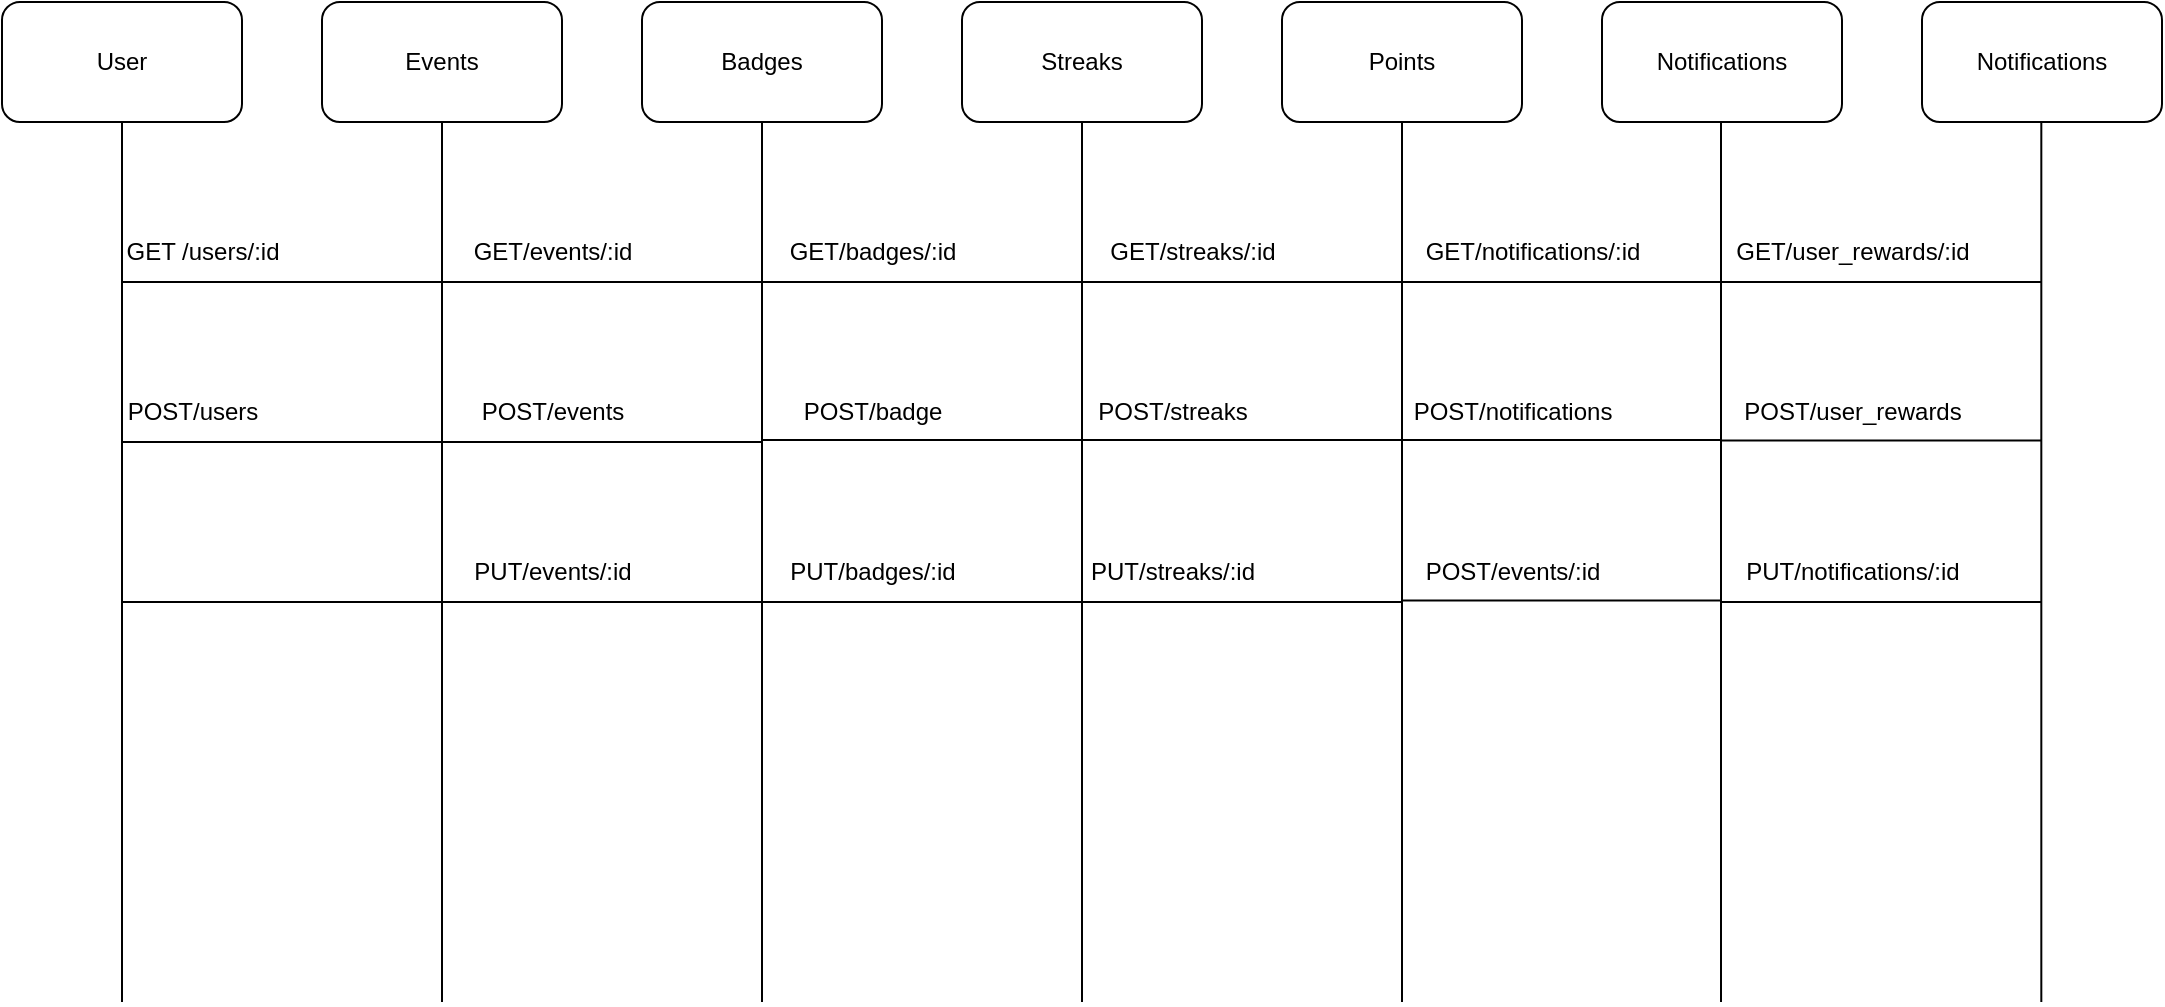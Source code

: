 <mxfile version="28.1.1">
  <diagram name="Page-1" id="ufO0_83BXQ8kzeVpzaxH">
    <mxGraphModel dx="974" dy="507" grid="1" gridSize="10" guides="1" tooltips="1" connect="1" arrows="1" fold="1" page="1" pageScale="1" pageWidth="1169" pageHeight="827" math="0" shadow="0">
      <root>
        <mxCell id="0" />
        <mxCell id="1" parent="0" />
        <mxCell id="kvZrBagIpwXTD3F2PiOv-2" value="User" style="rounded=1;whiteSpace=wrap;html=1;" vertex="1" parent="1">
          <mxGeometry x="100" y="70" width="120" height="60" as="geometry" />
        </mxCell>
        <mxCell id="kvZrBagIpwXTD3F2PiOv-3" value="Badges" style="rounded=1;whiteSpace=wrap;html=1;" vertex="1" parent="1">
          <mxGeometry x="420" y="70" width="120" height="60" as="geometry" />
        </mxCell>
        <mxCell id="kvZrBagIpwXTD3F2PiOv-4" value="Streaks" style="rounded=1;whiteSpace=wrap;html=1;" vertex="1" parent="1">
          <mxGeometry x="580" y="70" width="120" height="60" as="geometry" />
        </mxCell>
        <mxCell id="kvZrBagIpwXTD3F2PiOv-5" value="Points" style="rounded=1;whiteSpace=wrap;html=1;" vertex="1" parent="1">
          <mxGeometry x="740" y="70" width="120" height="60" as="geometry" />
        </mxCell>
        <mxCell id="kvZrBagIpwXTD3F2PiOv-6" value="Events" style="rounded=1;whiteSpace=wrap;html=1;" vertex="1" parent="1">
          <mxGeometry x="260" y="70" width="120" height="60" as="geometry" />
        </mxCell>
        <mxCell id="kvZrBagIpwXTD3F2PiOv-7" value="Notifications" style="rounded=1;whiteSpace=wrap;html=1;" vertex="1" parent="1">
          <mxGeometry x="900" y="70" width="120" height="60" as="geometry" />
        </mxCell>
        <mxCell id="kvZrBagIpwXTD3F2PiOv-14" value="" style="endArrow=none;html=1;rounded=0;entryX=0.5;entryY=1;entryDx=0;entryDy=0;" edge="1" parent="1" target="kvZrBagIpwXTD3F2PiOv-3">
          <mxGeometry width="50" height="50" relative="1" as="geometry">
            <mxPoint x="480" y="570" as="sourcePoint" />
            <mxPoint x="340" y="150" as="targetPoint" />
          </mxGeometry>
        </mxCell>
        <mxCell id="kvZrBagIpwXTD3F2PiOv-16" value="" style="endArrow=none;html=1;rounded=0;entryX=0.5;entryY=1;entryDx=0;entryDy=0;" edge="1" parent="1" target="kvZrBagIpwXTD3F2PiOv-5">
          <mxGeometry width="50" height="50" relative="1" as="geometry">
            <mxPoint x="800" y="570" as="sourcePoint" />
            <mxPoint x="749.5" y="140" as="targetPoint" />
          </mxGeometry>
        </mxCell>
        <mxCell id="kvZrBagIpwXTD3F2PiOv-33" value="" style="endArrow=none;html=1;rounded=0;entryX=0.5;entryY=1;entryDx=0;entryDy=0;" edge="1" parent="1" target="kvZrBagIpwXTD3F2PiOv-2">
          <mxGeometry width="50" height="50" relative="1" as="geometry">
            <mxPoint x="160" y="570" as="sourcePoint" />
            <mxPoint x="185" y="250" as="targetPoint" />
          </mxGeometry>
        </mxCell>
        <mxCell id="kvZrBagIpwXTD3F2PiOv-62" value="" style="endArrow=none;html=1;rounded=0;entryX=0.5;entryY=1;entryDx=0;entryDy=0;" edge="1" parent="1" target="kvZrBagIpwXTD3F2PiOv-4">
          <mxGeometry width="50" height="50" relative="1" as="geometry">
            <mxPoint x="640" y="570" as="sourcePoint" />
            <mxPoint x="670" y="400" as="targetPoint" />
          </mxGeometry>
        </mxCell>
        <mxCell id="kvZrBagIpwXTD3F2PiOv-63" value="" style="endArrow=none;html=1;rounded=0;entryX=0.5;entryY=1;entryDx=0;entryDy=0;" edge="1" parent="1" target="kvZrBagIpwXTD3F2PiOv-6">
          <mxGeometry width="50" height="50" relative="1" as="geometry">
            <mxPoint x="320" y="570" as="sourcePoint" />
            <mxPoint x="370" y="400" as="targetPoint" />
          </mxGeometry>
        </mxCell>
        <mxCell id="kvZrBagIpwXTD3F2PiOv-64" value="GET /users/:id" style="text;html=1;align=center;verticalAlign=middle;resizable=0;points=[];autosize=1;strokeColor=none;fillColor=none;" vertex="1" parent="1">
          <mxGeometry x="150" y="180" width="100" height="30" as="geometry" />
        </mxCell>
        <mxCell id="kvZrBagIpwXTD3F2PiOv-66" value="" style="endArrow=none;html=1;rounded=0;" edge="1" parent="1">
          <mxGeometry width="50" height="50" relative="1" as="geometry">
            <mxPoint x="160" y="210" as="sourcePoint" />
            <mxPoint x="320" y="210" as="targetPoint" />
          </mxGeometry>
        </mxCell>
        <mxCell id="kvZrBagIpwXTD3F2PiOv-67" value="POST/users" style="text;html=1;align=center;verticalAlign=middle;resizable=0;points=[];autosize=1;strokeColor=none;fillColor=none;" vertex="1" parent="1">
          <mxGeometry x="150" y="260" width="90" height="30" as="geometry" />
        </mxCell>
        <mxCell id="kvZrBagIpwXTD3F2PiOv-69" value="" style="endArrow=none;html=1;rounded=0;" edge="1" parent="1">
          <mxGeometry width="50" height="50" relative="1" as="geometry">
            <mxPoint x="160" y="290" as="sourcePoint" />
            <mxPoint x="320" y="290" as="targetPoint" />
          </mxGeometry>
        </mxCell>
        <mxCell id="kvZrBagIpwXTD3F2PiOv-70" value="" style="endArrow=none;html=1;rounded=0;" edge="1" parent="1">
          <mxGeometry width="50" height="50" relative="1" as="geometry">
            <mxPoint x="160" y="370" as="sourcePoint" />
            <mxPoint x="320" y="370" as="targetPoint" />
          </mxGeometry>
        </mxCell>
        <mxCell id="kvZrBagIpwXTD3F2PiOv-72" value="" style="endArrow=none;html=1;rounded=0;" edge="1" parent="1">
          <mxGeometry width="50" height="50" relative="1" as="geometry">
            <mxPoint x="320" y="210" as="sourcePoint" />
            <mxPoint x="480" y="210" as="targetPoint" />
          </mxGeometry>
        </mxCell>
        <mxCell id="kvZrBagIpwXTD3F2PiOv-75" value="" style="endArrow=none;html=1;rounded=0;" edge="1" parent="1">
          <mxGeometry width="50" height="50" relative="1" as="geometry">
            <mxPoint x="480" y="210" as="sourcePoint" />
            <mxPoint x="640" y="210" as="targetPoint" />
          </mxGeometry>
        </mxCell>
        <mxCell id="kvZrBagIpwXTD3F2PiOv-76" value="" style="endArrow=none;html=1;rounded=0;" edge="1" parent="1">
          <mxGeometry width="50" height="50" relative="1" as="geometry">
            <mxPoint x="640" y="210" as="sourcePoint" />
            <mxPoint x="800" y="210" as="targetPoint" />
          </mxGeometry>
        </mxCell>
        <mxCell id="kvZrBagIpwXTD3F2PiOv-77" value="" style="endArrow=none;html=1;rounded=0;" edge="1" parent="1">
          <mxGeometry width="50" height="50" relative="1" as="geometry">
            <mxPoint x="800" y="210" as="sourcePoint" />
            <mxPoint x="960" y="210" as="targetPoint" />
          </mxGeometry>
        </mxCell>
        <mxCell id="kvZrBagIpwXTD3F2PiOv-78" value="" style="endArrow=none;html=1;rounded=0;entryX=0.5;entryY=1;entryDx=0;entryDy=0;" edge="1" parent="1">
          <mxGeometry width="50" height="50" relative="1" as="geometry">
            <mxPoint x="959.5" y="570" as="sourcePoint" />
            <mxPoint x="959.5" y="130" as="targetPoint" />
          </mxGeometry>
        </mxCell>
        <mxCell id="kvZrBagIpwXTD3F2PiOv-79" value="GET/events/:id" style="text;html=1;align=center;verticalAlign=middle;resizable=0;points=[];autosize=1;strokeColor=none;fillColor=none;" vertex="1" parent="1">
          <mxGeometry x="325" y="180" width="100" height="30" as="geometry" />
        </mxCell>
        <mxCell id="kvZrBagIpwXTD3F2PiOv-80" value="POST/events" style="text;html=1;align=center;verticalAlign=middle;resizable=0;points=[];autosize=1;strokeColor=none;fillColor=none;" vertex="1" parent="1">
          <mxGeometry x="330" y="260" width="90" height="30" as="geometry" />
        </mxCell>
        <mxCell id="kvZrBagIpwXTD3F2PiOv-81" value="PUT/events/:id" style="text;html=1;align=center;verticalAlign=middle;resizable=0;points=[];autosize=1;strokeColor=none;fillColor=none;" vertex="1" parent="1">
          <mxGeometry x="325" y="340" width="100" height="30" as="geometry" />
        </mxCell>
        <mxCell id="kvZrBagIpwXTD3F2PiOv-82" value="GET/badges/:id" style="text;html=1;align=center;verticalAlign=middle;resizable=0;points=[];autosize=1;strokeColor=none;fillColor=none;" vertex="1" parent="1">
          <mxGeometry x="480" y="180" width="110" height="30" as="geometry" />
        </mxCell>
        <mxCell id="kvZrBagIpwXTD3F2PiOv-83" value="POST/badge" style="text;html=1;align=center;verticalAlign=middle;resizable=0;points=[];autosize=1;strokeColor=none;fillColor=none;" vertex="1" parent="1">
          <mxGeometry x="490" y="260" width="90" height="30" as="geometry" />
        </mxCell>
        <mxCell id="kvZrBagIpwXTD3F2PiOv-84" value="" style="endArrow=none;html=1;rounded=0;" edge="1" parent="1">
          <mxGeometry width="50" height="50" relative="1" as="geometry">
            <mxPoint x="320" y="290" as="sourcePoint" />
            <mxPoint x="480" y="290" as="targetPoint" />
          </mxGeometry>
        </mxCell>
        <mxCell id="kvZrBagIpwXTD3F2PiOv-85" value="" style="endArrow=none;html=1;rounded=0;" edge="1" parent="1">
          <mxGeometry width="50" height="50" relative="1" as="geometry">
            <mxPoint x="480" y="289" as="sourcePoint" />
            <mxPoint x="640" y="289" as="targetPoint" />
          </mxGeometry>
        </mxCell>
        <mxCell id="kvZrBagIpwXTD3F2PiOv-86" value="" style="endArrow=none;html=1;rounded=0;" edge="1" parent="1">
          <mxGeometry width="50" height="50" relative="1" as="geometry">
            <mxPoint x="640" y="289" as="sourcePoint" />
            <mxPoint x="800" y="289" as="targetPoint" />
          </mxGeometry>
        </mxCell>
        <mxCell id="kvZrBagIpwXTD3F2PiOv-87" value="" style="endArrow=none;html=1;rounded=0;" edge="1" parent="1">
          <mxGeometry width="50" height="50" relative="1" as="geometry">
            <mxPoint x="800" y="289" as="sourcePoint" />
            <mxPoint x="960" y="289" as="targetPoint" />
          </mxGeometry>
        </mxCell>
        <mxCell id="kvZrBagIpwXTD3F2PiOv-88" value="" style="endArrow=none;html=1;rounded=0;" edge="1" parent="1">
          <mxGeometry width="50" height="50" relative="1" as="geometry">
            <mxPoint x="320" y="370" as="sourcePoint" />
            <mxPoint x="480" y="370" as="targetPoint" />
          </mxGeometry>
        </mxCell>
        <mxCell id="kvZrBagIpwXTD3F2PiOv-89" value="" style="endArrow=none;html=1;rounded=0;" edge="1" parent="1">
          <mxGeometry width="50" height="50" relative="1" as="geometry">
            <mxPoint x="480" y="370" as="sourcePoint" />
            <mxPoint x="640" y="370" as="targetPoint" />
          </mxGeometry>
        </mxCell>
        <mxCell id="kvZrBagIpwXTD3F2PiOv-90" value="" style="endArrow=none;html=1;rounded=0;" edge="1" parent="1">
          <mxGeometry width="50" height="50" relative="1" as="geometry">
            <mxPoint x="640" y="370" as="sourcePoint" />
            <mxPoint x="800" y="370" as="targetPoint" />
          </mxGeometry>
        </mxCell>
        <mxCell id="kvZrBagIpwXTD3F2PiOv-92" value="" style="endArrow=none;html=1;rounded=0;" edge="1" parent="1">
          <mxGeometry width="50" height="50" relative="1" as="geometry">
            <mxPoint x="800" y="369.31" as="sourcePoint" />
            <mxPoint x="960" y="369.31" as="targetPoint" />
          </mxGeometry>
        </mxCell>
        <mxCell id="kvZrBagIpwXTD3F2PiOv-93" value="PUT/badges/:id" style="text;html=1;align=center;verticalAlign=middle;resizable=0;points=[];autosize=1;strokeColor=none;fillColor=none;" vertex="1" parent="1">
          <mxGeometry x="480" y="340" width="110" height="30" as="geometry" />
        </mxCell>
        <mxCell id="kvZrBagIpwXTD3F2PiOv-94" value="GET/streaks/:id" style="text;html=1;align=center;verticalAlign=middle;resizable=0;points=[];autosize=1;strokeColor=none;fillColor=none;" vertex="1" parent="1">
          <mxGeometry x="640" y="180" width="110" height="30" as="geometry" />
        </mxCell>
        <mxCell id="kvZrBagIpwXTD3F2PiOv-95" value="POST/streaks" style="text;html=1;align=center;verticalAlign=middle;resizable=0;points=[];autosize=1;strokeColor=none;fillColor=none;" vertex="1" parent="1">
          <mxGeometry x="635" y="260" width="100" height="30" as="geometry" />
        </mxCell>
        <mxCell id="kvZrBagIpwXTD3F2PiOv-96" value="PUT/streaks/:id" style="text;html=1;align=center;verticalAlign=middle;resizable=0;points=[];autosize=1;strokeColor=none;fillColor=none;" vertex="1" parent="1">
          <mxGeometry x="630" y="340" width="110" height="30" as="geometry" />
        </mxCell>
        <mxCell id="kvZrBagIpwXTD3F2PiOv-98" value="GET/notifications/:id" style="text;html=1;align=center;verticalAlign=middle;resizable=0;points=[];autosize=1;strokeColor=none;fillColor=none;" vertex="1" parent="1">
          <mxGeometry x="800" y="180" width="130" height="30" as="geometry" />
        </mxCell>
        <mxCell id="kvZrBagIpwXTD3F2PiOv-99" value="POST/notifications" style="text;html=1;align=center;verticalAlign=middle;resizable=0;points=[];autosize=1;strokeColor=none;fillColor=none;" vertex="1" parent="1">
          <mxGeometry x="795" y="260" width="120" height="30" as="geometry" />
        </mxCell>
        <mxCell id="kvZrBagIpwXTD3F2PiOv-100" value="POST/events/:id" style="text;html=1;align=center;verticalAlign=middle;resizable=0;points=[];autosize=1;strokeColor=none;fillColor=none;" vertex="1" parent="1">
          <mxGeometry x="800" y="340" width="110" height="30" as="geometry" />
        </mxCell>
        <mxCell id="kvZrBagIpwXTD3F2PiOv-101" value="GET/user_rewards/:id" style="text;html=1;align=center;verticalAlign=middle;resizable=0;points=[];autosize=1;strokeColor=none;fillColor=none;" vertex="1" parent="1">
          <mxGeometry x="955" y="180" width="140" height="30" as="geometry" />
        </mxCell>
        <mxCell id="kvZrBagIpwXTD3F2PiOv-102" value="Notifications" style="rounded=1;whiteSpace=wrap;html=1;" vertex="1" parent="1">
          <mxGeometry x="1060" y="70" width="120" height="60" as="geometry" />
        </mxCell>
        <mxCell id="kvZrBagIpwXTD3F2PiOv-103" value="" style="endArrow=none;html=1;rounded=0;entryX=0.5;entryY=1;entryDx=0;entryDy=0;" edge="1" parent="1">
          <mxGeometry width="50" height="50" relative="1" as="geometry">
            <mxPoint x="1119.66" y="570" as="sourcePoint" />
            <mxPoint x="1119.66" y="130" as="targetPoint" />
          </mxGeometry>
        </mxCell>
        <mxCell id="kvZrBagIpwXTD3F2PiOv-104" value="" style="endArrow=none;html=1;rounded=0;" edge="1" parent="1">
          <mxGeometry width="50" height="50" relative="1" as="geometry">
            <mxPoint x="955" y="210" as="sourcePoint" />
            <mxPoint x="1120" y="210" as="targetPoint" />
          </mxGeometry>
        </mxCell>
        <mxCell id="kvZrBagIpwXTD3F2PiOv-105" value="" style="endArrow=none;html=1;rounded=0;" edge="1" parent="1">
          <mxGeometry width="50" height="50" relative="1" as="geometry">
            <mxPoint x="960" y="289.31" as="sourcePoint" />
            <mxPoint x="1120" y="289.31" as="targetPoint" />
          </mxGeometry>
        </mxCell>
        <mxCell id="kvZrBagIpwXTD3F2PiOv-106" value="POST/user_rewards" style="text;html=1;align=center;verticalAlign=middle;resizable=0;points=[];autosize=1;strokeColor=none;fillColor=none;" vertex="1" parent="1">
          <mxGeometry x="960" y="260" width="130" height="30" as="geometry" />
        </mxCell>
        <mxCell id="kvZrBagIpwXTD3F2PiOv-107" value="PUT/notifications/:id" style="text;html=1;align=center;verticalAlign=middle;resizable=0;points=[];autosize=1;strokeColor=none;fillColor=none;" vertex="1" parent="1">
          <mxGeometry x="960" y="340" width="130" height="30" as="geometry" />
        </mxCell>
        <mxCell id="kvZrBagIpwXTD3F2PiOv-108" value="" style="endArrow=none;html=1;rounded=0;" edge="1" parent="1">
          <mxGeometry width="50" height="50" relative="1" as="geometry">
            <mxPoint x="960" y="370" as="sourcePoint" />
            <mxPoint x="1120" y="370" as="targetPoint" />
          </mxGeometry>
        </mxCell>
      </root>
    </mxGraphModel>
  </diagram>
</mxfile>
